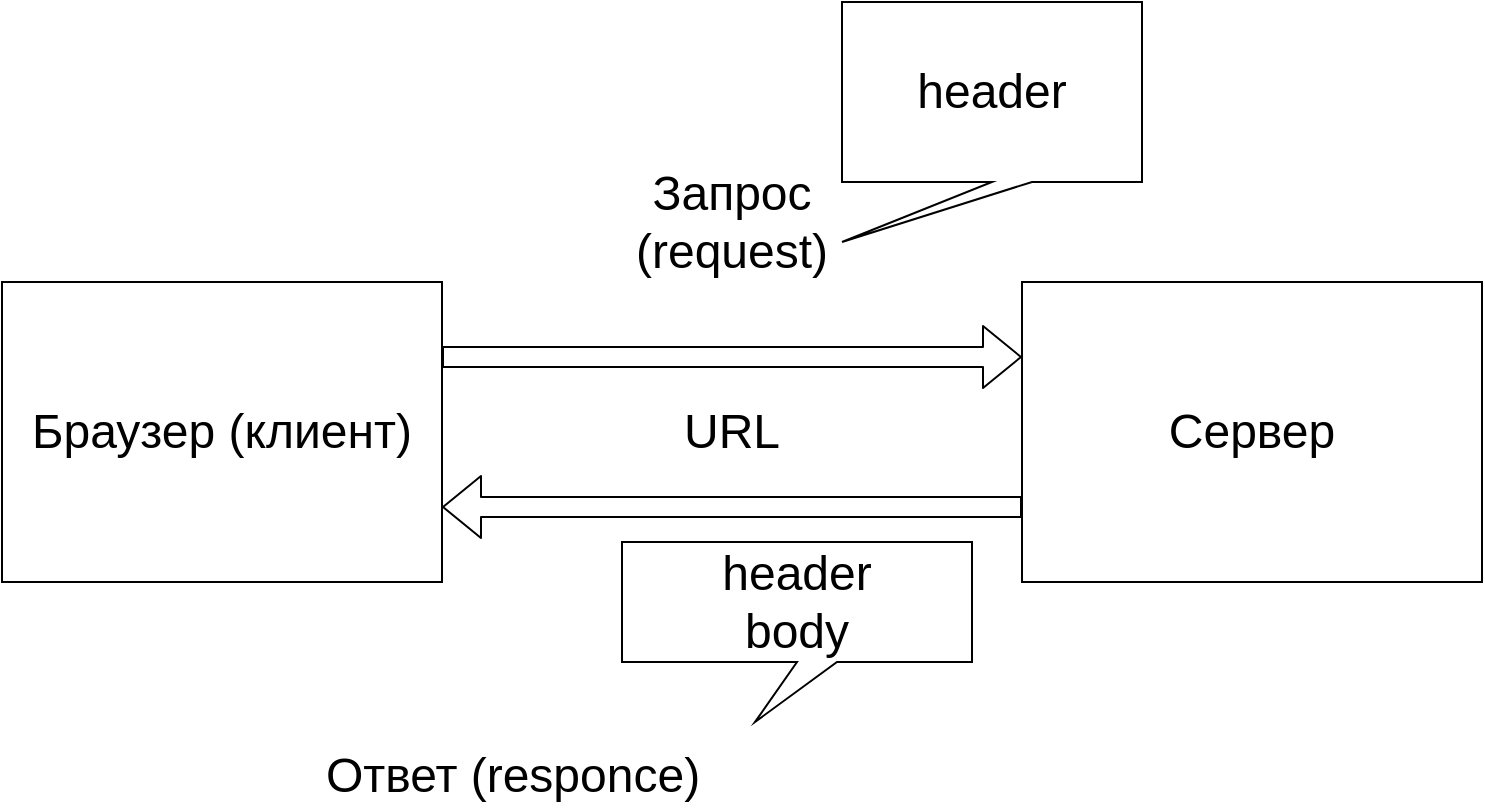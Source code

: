 <mxfile version="10.7.5" type="device"><diagram id="U6nE8q3rZm2PkOUHZSSk" name="Page-1"><mxGraphModel dx="1074" dy="882" grid="1" gridSize="10" guides="1" tooltips="1" connect="1" arrows="1" fold="1" page="1" pageScale="1" pageWidth="850" pageHeight="1100" math="0" shadow="0"><root><mxCell id="0"/><mxCell id="1" parent="0"/><mxCell id="KWTGOGlbm0dkgAAZOfJn-1" value="Браузер (клиент)" style="rounded=0;whiteSpace=wrap;html=1;fontSize=24;" vertex="1" parent="1"><mxGeometry x="40" y="180" width="220" height="150" as="geometry"/></mxCell><mxCell id="KWTGOGlbm0dkgAAZOfJn-2" value="Сервер" style="rounded=0;whiteSpace=wrap;html=1;fontSize=24;" vertex="1" parent="1"><mxGeometry x="550" y="180" width="230" height="150" as="geometry"/></mxCell><mxCell id="KWTGOGlbm0dkgAAZOfJn-4" value="" style="shape=flexArrow;endArrow=classic;html=1;fontSize=24;entryX=0;entryY=0.25;entryDx=0;entryDy=0;exitX=1;exitY=0.25;exitDx=0;exitDy=0;" edge="1" parent="1" source="KWTGOGlbm0dkgAAZOfJn-1" target="KWTGOGlbm0dkgAAZOfJn-2"><mxGeometry width="50" height="50" relative="1" as="geometry"><mxPoint x="40" y="400" as="sourcePoint"/><mxPoint x="90" y="350" as="targetPoint"/></mxGeometry></mxCell><mxCell id="KWTGOGlbm0dkgAAZOfJn-5" value="" style="shape=flexArrow;endArrow=classic;html=1;fontSize=24;exitX=0;exitY=0.75;exitDx=0;exitDy=0;entryX=1;entryY=0.75;entryDx=0;entryDy=0;" edge="1" parent="1" source="KWTGOGlbm0dkgAAZOfJn-2" target="KWTGOGlbm0dkgAAZOfJn-1"><mxGeometry width="50" height="50" relative="1" as="geometry"><mxPoint x="40" y="400" as="sourcePoint"/><mxPoint x="90" y="350" as="targetPoint"/></mxGeometry></mxCell><mxCell id="KWTGOGlbm0dkgAAZOfJn-6" value="Запрос (request)" style="text;html=1;strokeColor=none;fillColor=none;align=center;verticalAlign=middle;whiteSpace=wrap;rounded=0;fontSize=24;" vertex="1" parent="1"><mxGeometry x="385" y="140" width="40" height="20" as="geometry"/></mxCell><mxCell id="KWTGOGlbm0dkgAAZOfJn-8" value="Ответ (responce)" style="text;html=1;resizable=0;points=[];autosize=1;align=left;verticalAlign=top;spacingTop=-4;fontSize=24;" vertex="1" parent="1"><mxGeometry x="200" y="410" width="200" height="30" as="geometry"/></mxCell><mxCell id="KWTGOGlbm0dkgAAZOfJn-9" value="header" style="shape=callout;whiteSpace=wrap;html=1;perimeter=calloutPerimeter;fontSize=24;position2=0;" vertex="1" parent="1"><mxGeometry x="460" y="40" width="150" height="120" as="geometry"/></mxCell><mxCell id="KWTGOGlbm0dkgAAZOfJn-10" value="header&lt;br&gt;body&lt;br&gt;" style="shape=callout;whiteSpace=wrap;html=1;perimeter=calloutPerimeter;fontSize=24;position2=0.38;" vertex="1" parent="1"><mxGeometry x="350" y="310" width="175" height="90" as="geometry"/></mxCell><mxCell id="KWTGOGlbm0dkgAAZOfJn-12" value="URL" style="text;html=1;strokeColor=none;fillColor=none;align=center;verticalAlign=middle;whiteSpace=wrap;rounded=0;fontSize=24;" vertex="1" parent="1"><mxGeometry x="385" y="245" width="40" height="20" as="geometry"/></mxCell></root></mxGraphModel></diagram></mxfile>